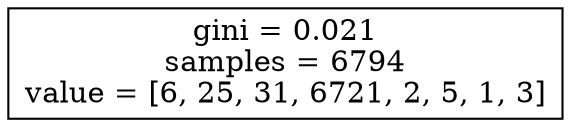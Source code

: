 digraph Tree {
node [shape=box] ;
0 [label="gini = 0.021\nsamples = 6794\nvalue = [6, 25, 31, 6721, 2, 5, 1, 3]"] ;
}
